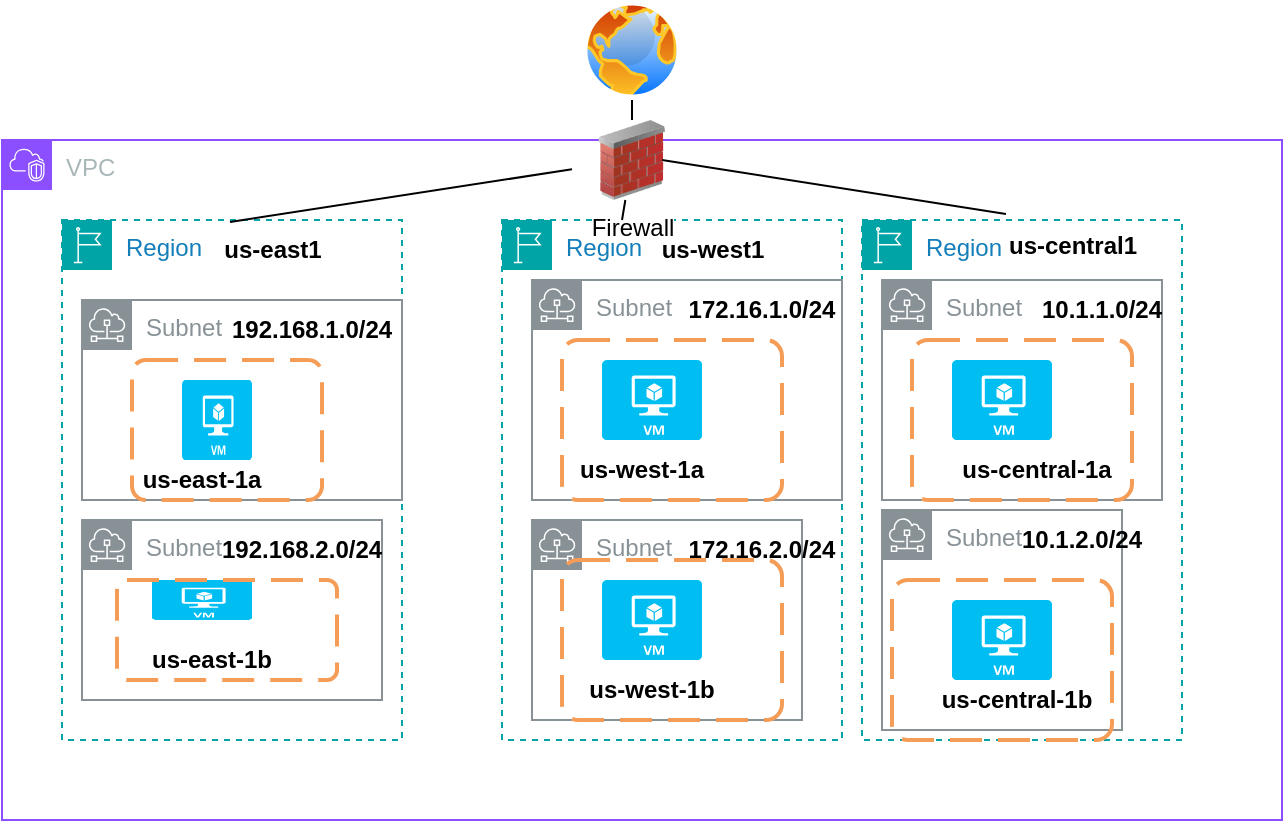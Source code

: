 <mxfile version="23.1.4" type="github">
  <diagram name="Page-1" id="e0j-2WpDGi7toJolEdjf">
    <mxGraphModel dx="1120" dy="1526" grid="1" gridSize="10" guides="1" tooltips="1" connect="1" arrows="1" fold="1" page="1" pageScale="1" pageWidth="850" pageHeight="1100" math="0" shadow="0">
      <root>
        <mxCell id="0" />
        <mxCell id="1" parent="0" />
        <mxCell id="qC_G28TIIL23d4t8zbNU-2" value="VPC" style="points=[[0,0],[0.25,0],[0.5,0],[0.75,0],[1,0],[1,0.25],[1,0.5],[1,0.75],[1,1],[0.75,1],[0.5,1],[0.25,1],[0,1],[0,0.75],[0,0.5],[0,0.25]];outlineConnect=0;gradientColor=none;html=1;whiteSpace=wrap;fontSize=12;fontStyle=0;container=1;pointerEvents=0;collapsible=0;recursiveResize=0;shape=mxgraph.aws4.group;grIcon=mxgraph.aws4.group_vpc2;strokeColor=#8C4FFF;fillColor=none;verticalAlign=top;align=left;spacingLeft=30;fontColor=#AAB7B8;dashed=0;" vertex="1" parent="1">
          <mxGeometry x="70" y="-50" width="640" height="340" as="geometry" />
        </mxCell>
        <mxCell id="qC_G28TIIL23d4t8zbNU-4" value="Region" style="points=[[0,0],[0.25,0],[0.5,0],[0.75,0],[1,0],[1,0.25],[1,0.5],[1,0.75],[1,1],[0.75,1],[0.5,1],[0.25,1],[0,1],[0,0.75],[0,0.5],[0,0.25]];outlineConnect=0;gradientColor=none;html=1;whiteSpace=wrap;fontSize=12;fontStyle=0;container=1;pointerEvents=0;collapsible=0;recursiveResize=0;shape=mxgraph.aws4.group;grIcon=mxgraph.aws4.group_region;strokeColor=#00A4A6;fillColor=none;verticalAlign=top;align=left;spacingLeft=30;fontColor=#147EBA;dashed=1;" vertex="1" parent="qC_G28TIIL23d4t8zbNU-2">
          <mxGeometry x="30" y="40" width="170" height="260" as="geometry" />
        </mxCell>
        <mxCell id="qC_G28TIIL23d4t8zbNU-7" value="Subnet" style="sketch=0;outlineConnect=0;gradientColor=none;html=1;whiteSpace=wrap;fontSize=12;fontStyle=0;shape=mxgraph.aws4.group;grIcon=mxgraph.aws4.group_subnet;strokeColor=#879196;fillColor=none;verticalAlign=top;align=left;spacingLeft=30;fontColor=#879196;dashed=0;" vertex="1" parent="qC_G28TIIL23d4t8zbNU-4">
          <mxGeometry x="10" y="40" width="160" height="100" as="geometry" />
        </mxCell>
        <mxCell id="qC_G28TIIL23d4t8zbNU-8" value="Subnet" style="sketch=0;outlineConnect=0;gradientColor=none;html=1;whiteSpace=wrap;fontSize=12;fontStyle=0;shape=mxgraph.aws4.group;grIcon=mxgraph.aws4.group_subnet;strokeColor=#879196;fillColor=none;verticalAlign=top;align=left;spacingLeft=30;fontColor=#879196;dashed=0;" vertex="1" parent="qC_G28TIIL23d4t8zbNU-4">
          <mxGeometry x="10" y="150" width="150" height="90" as="geometry" />
        </mxCell>
        <mxCell id="qC_G28TIIL23d4t8zbNU-13" value="" style="verticalLabelPosition=bottom;html=1;verticalAlign=top;align=center;strokeColor=none;fillColor=#00BEF2;shape=mxgraph.azure.virtual_machine;" vertex="1" parent="qC_G28TIIL23d4t8zbNU-4">
          <mxGeometry x="60" y="80" width="35" height="40" as="geometry" />
        </mxCell>
        <mxCell id="qC_G28TIIL23d4t8zbNU-15" value="" style="verticalLabelPosition=bottom;html=1;verticalAlign=top;align=center;strokeColor=none;fillColor=#00BEF2;shape=mxgraph.azure.virtual_machine;" vertex="1" parent="qC_G28TIIL23d4t8zbNU-4">
          <mxGeometry x="45" y="180" width="50" height="20" as="geometry" />
        </mxCell>
        <mxCell id="qC_G28TIIL23d4t8zbNU-23" value="&lt;b&gt;us-east1&lt;/b&gt;" style="text;html=1;align=center;verticalAlign=middle;resizable=0;points=[];autosize=1;strokeColor=none;fillColor=none;" vertex="1" parent="qC_G28TIIL23d4t8zbNU-4">
          <mxGeometry x="70" width="70" height="30" as="geometry" />
        </mxCell>
        <mxCell id="qC_G28TIIL23d4t8zbNU-26" value="&lt;b&gt;192.168.1.0/24&lt;/b&gt;" style="text;html=1;align=center;verticalAlign=middle;whiteSpace=wrap;rounded=0;" vertex="1" parent="qC_G28TIIL23d4t8zbNU-4">
          <mxGeometry x="95" y="40" width="60" height="30" as="geometry" />
        </mxCell>
        <mxCell id="qC_G28TIIL23d4t8zbNU-27" value="&lt;b style=&quot;border-color: var(--border-color);&quot;&gt;us-east-1a&lt;/b&gt;" style="text;html=1;align=center;verticalAlign=middle;whiteSpace=wrap;rounded=0;" vertex="1" parent="qC_G28TIIL23d4t8zbNU-4">
          <mxGeometry x="30" y="120" width="80" height="20" as="geometry" />
        </mxCell>
        <mxCell id="qC_G28TIIL23d4t8zbNU-28" value="&lt;b style=&quot;border-color: var(--border-color);&quot;&gt;us-east-1b&lt;/b&gt;" style="text;html=1;align=center;verticalAlign=middle;whiteSpace=wrap;rounded=0;" vertex="1" parent="qC_G28TIIL23d4t8zbNU-4">
          <mxGeometry x="35" y="210" width="80" height="20" as="geometry" />
        </mxCell>
        <mxCell id="qC_G28TIIL23d4t8zbNU-45" value="" style="rounded=1;arcSize=10;dashed=1;strokeColor=#F59D56;fillColor=none;gradientColor=none;dashPattern=8 4;strokeWidth=2;" vertex="1" parent="qC_G28TIIL23d4t8zbNU-4">
          <mxGeometry x="35" y="70" width="95" height="70" as="geometry" />
        </mxCell>
        <mxCell id="qC_G28TIIL23d4t8zbNU-46" value="" style="rounded=1;arcSize=10;dashed=1;strokeColor=#F59D56;fillColor=none;gradientColor=none;dashPattern=8 4;strokeWidth=2;" vertex="1" parent="qC_G28TIIL23d4t8zbNU-4">
          <mxGeometry x="27.5" y="180" width="110" height="50" as="geometry" />
        </mxCell>
        <mxCell id="qC_G28TIIL23d4t8zbNU-54" value="&lt;b&gt;192.168.2.0/24&lt;/b&gt;" style="text;html=1;align=center;verticalAlign=middle;whiteSpace=wrap;rounded=0;" vertex="1" parent="qC_G28TIIL23d4t8zbNU-4">
          <mxGeometry x="90" y="150" width="60" height="30" as="geometry" />
        </mxCell>
        <mxCell id="qC_G28TIIL23d4t8zbNU-5" value="Region" style="points=[[0,0],[0.25,0],[0.5,0],[0.75,0],[1,0],[1,0.25],[1,0.5],[1,0.75],[1,1],[0.75,1],[0.5,1],[0.25,1],[0,1],[0,0.75],[0,0.5],[0,0.25]];outlineConnect=0;gradientColor=none;html=1;whiteSpace=wrap;fontSize=12;fontStyle=0;container=1;pointerEvents=0;collapsible=0;recursiveResize=0;shape=mxgraph.aws4.group;grIcon=mxgraph.aws4.group_region;strokeColor=#00A4A6;fillColor=none;verticalAlign=top;align=left;spacingLeft=30;fontColor=#147EBA;dashed=1;" vertex="1" parent="qC_G28TIIL23d4t8zbNU-2">
          <mxGeometry x="250" y="40" width="170" height="260" as="geometry" />
        </mxCell>
        <mxCell id="qC_G28TIIL23d4t8zbNU-9" value="Subnet" style="sketch=0;outlineConnect=0;gradientColor=none;html=1;whiteSpace=wrap;fontSize=12;fontStyle=0;shape=mxgraph.aws4.group;grIcon=mxgraph.aws4.group_subnet;strokeColor=#879196;fillColor=none;verticalAlign=top;align=left;spacingLeft=30;fontColor=#879196;dashed=0;" vertex="1" parent="qC_G28TIIL23d4t8zbNU-5">
          <mxGeometry x="15" y="30" width="155" height="110" as="geometry" />
        </mxCell>
        <mxCell id="qC_G28TIIL23d4t8zbNU-10" value="Subnet" style="sketch=0;outlineConnect=0;gradientColor=none;html=1;whiteSpace=wrap;fontSize=12;fontStyle=0;shape=mxgraph.aws4.group;grIcon=mxgraph.aws4.group_subnet;strokeColor=#879196;fillColor=none;verticalAlign=top;align=left;spacingLeft=30;fontColor=#879196;dashed=0;" vertex="1" parent="qC_G28TIIL23d4t8zbNU-5">
          <mxGeometry x="15" y="150" width="135" height="100" as="geometry" />
        </mxCell>
        <mxCell id="qC_G28TIIL23d4t8zbNU-16" value="" style="verticalLabelPosition=bottom;html=1;verticalAlign=top;align=center;strokeColor=none;fillColor=#00BEF2;shape=mxgraph.azure.virtual_machine;" vertex="1" parent="qC_G28TIIL23d4t8zbNU-5">
          <mxGeometry x="50" y="70" width="50" height="40" as="geometry" />
        </mxCell>
        <mxCell id="qC_G28TIIL23d4t8zbNU-17" value="" style="verticalLabelPosition=bottom;html=1;verticalAlign=top;align=center;strokeColor=none;fillColor=#00BEF2;shape=mxgraph.azure.virtual_machine;" vertex="1" parent="qC_G28TIIL23d4t8zbNU-5">
          <mxGeometry x="50" y="180" width="50" height="40" as="geometry" />
        </mxCell>
        <mxCell id="qC_G28TIIL23d4t8zbNU-24" value="&lt;b&gt;us-west1&lt;/b&gt;" style="text;html=1;align=center;verticalAlign=middle;resizable=0;points=[];autosize=1;strokeColor=none;fillColor=none;" vertex="1" parent="qC_G28TIIL23d4t8zbNU-5">
          <mxGeometry x="70" width="70" height="30" as="geometry" />
        </mxCell>
        <mxCell id="qC_G28TIIL23d4t8zbNU-31" value="&lt;b&gt;172.16.1.0/24&lt;/b&gt;" style="text;html=1;align=center;verticalAlign=middle;whiteSpace=wrap;rounded=0;" vertex="1" parent="qC_G28TIIL23d4t8zbNU-5">
          <mxGeometry x="100" y="30" width="60" height="30" as="geometry" />
        </mxCell>
        <mxCell id="qC_G28TIIL23d4t8zbNU-32" value="&lt;b&gt;us-west-1a&lt;/b&gt;" style="text;html=1;align=center;verticalAlign=middle;whiteSpace=wrap;rounded=0;" vertex="1" parent="qC_G28TIIL23d4t8zbNU-5">
          <mxGeometry x="30" y="110" width="80" height="30" as="geometry" />
        </mxCell>
        <mxCell id="qC_G28TIIL23d4t8zbNU-33" value="&lt;b&gt;us-west-1b&lt;/b&gt;" style="text;html=1;align=center;verticalAlign=middle;whiteSpace=wrap;rounded=0;" vertex="1" parent="qC_G28TIIL23d4t8zbNU-5">
          <mxGeometry x="35" y="220" width="80" height="30" as="geometry" />
        </mxCell>
        <mxCell id="qC_G28TIIL23d4t8zbNU-41" value="" style="rounded=1;arcSize=10;dashed=1;strokeColor=#F59D56;fillColor=none;gradientColor=none;dashPattern=8 4;strokeWidth=2;" vertex="1" parent="qC_G28TIIL23d4t8zbNU-5">
          <mxGeometry x="30" y="60" width="110" height="80" as="geometry" />
        </mxCell>
        <mxCell id="qC_G28TIIL23d4t8zbNU-42" value="" style="rounded=1;arcSize=10;dashed=1;strokeColor=#F59D56;fillColor=none;gradientColor=none;dashPattern=8 4;strokeWidth=2;" vertex="1" parent="qC_G28TIIL23d4t8zbNU-5">
          <mxGeometry x="30" y="170" width="110" height="80" as="geometry" />
        </mxCell>
        <mxCell id="qC_G28TIIL23d4t8zbNU-55" value="&lt;b&gt;172.16.2.0/24&lt;/b&gt;" style="text;html=1;align=center;verticalAlign=middle;whiteSpace=wrap;rounded=0;" vertex="1" parent="qC_G28TIIL23d4t8zbNU-5">
          <mxGeometry x="100" y="150" width="60" height="30" as="geometry" />
        </mxCell>
        <mxCell id="qC_G28TIIL23d4t8zbNU-6" value="Region" style="points=[[0,0],[0.25,0],[0.5,0],[0.75,0],[1,0],[1,0.25],[1,0.5],[1,0.75],[1,1],[0.75,1],[0.5,1],[0.25,1],[0,1],[0,0.75],[0,0.5],[0,0.25]];outlineConnect=0;gradientColor=none;html=1;whiteSpace=wrap;fontSize=12;fontStyle=0;container=1;pointerEvents=0;collapsible=0;recursiveResize=0;shape=mxgraph.aws4.group;grIcon=mxgraph.aws4.group_region;strokeColor=#00A4A6;fillColor=none;verticalAlign=top;align=left;spacingLeft=30;fontColor=#147EBA;dashed=1;" vertex="1" parent="qC_G28TIIL23d4t8zbNU-2">
          <mxGeometry x="430" y="40" width="160" height="260" as="geometry" />
        </mxCell>
        <mxCell id="qC_G28TIIL23d4t8zbNU-11" value="Subnet" style="sketch=0;outlineConnect=0;gradientColor=none;html=1;whiteSpace=wrap;fontSize=12;fontStyle=0;shape=mxgraph.aws4.group;grIcon=mxgraph.aws4.group_subnet;strokeColor=#879196;fillColor=none;verticalAlign=top;align=left;spacingLeft=30;fontColor=#879196;dashed=0;" vertex="1" parent="qC_G28TIIL23d4t8zbNU-6">
          <mxGeometry x="10" y="30" width="140" height="110" as="geometry" />
        </mxCell>
        <mxCell id="qC_G28TIIL23d4t8zbNU-12" value="Subnet" style="sketch=0;outlineConnect=0;gradientColor=none;html=1;whiteSpace=wrap;fontSize=12;fontStyle=0;shape=mxgraph.aws4.group;grIcon=mxgraph.aws4.group_subnet;strokeColor=#879196;fillColor=none;verticalAlign=top;align=left;spacingLeft=30;fontColor=#879196;dashed=0;" vertex="1" parent="qC_G28TIIL23d4t8zbNU-6">
          <mxGeometry x="10" y="145" width="120" height="110" as="geometry" />
        </mxCell>
        <mxCell id="qC_G28TIIL23d4t8zbNU-18" value="" style="verticalLabelPosition=bottom;html=1;verticalAlign=top;align=center;strokeColor=none;fillColor=#00BEF2;shape=mxgraph.azure.virtual_machine;" vertex="1" parent="qC_G28TIIL23d4t8zbNU-6">
          <mxGeometry x="45" y="70" width="50" height="40" as="geometry" />
        </mxCell>
        <mxCell id="qC_G28TIIL23d4t8zbNU-19" value="" style="verticalLabelPosition=bottom;html=1;verticalAlign=top;align=center;strokeColor=none;fillColor=#00BEF2;shape=mxgraph.azure.virtual_machine;" vertex="1" parent="qC_G28TIIL23d4t8zbNU-6">
          <mxGeometry x="45" y="190" width="50" height="40" as="geometry" />
        </mxCell>
        <mxCell id="qC_G28TIIL23d4t8zbNU-25" value="&lt;b&gt;us-central1&lt;/b&gt;" style="text;html=1;align=center;verticalAlign=middle;resizable=0;points=[];autosize=1;strokeColor=none;fillColor=none;" vertex="1" parent="qC_G28TIIL23d4t8zbNU-6">
          <mxGeometry x="60" y="-2" width="90" height="30" as="geometry" />
        </mxCell>
        <mxCell id="qC_G28TIIL23d4t8zbNU-34" value="&lt;b&gt;10.1.1.0/24&lt;/b&gt;" style="text;html=1;align=center;verticalAlign=middle;whiteSpace=wrap;rounded=0;" vertex="1" parent="qC_G28TIIL23d4t8zbNU-6">
          <mxGeometry x="90" y="30" width="60" height="30" as="geometry" />
        </mxCell>
        <mxCell id="qC_G28TIIL23d4t8zbNU-36" value="&lt;b&gt;us-central-1a&lt;/b&gt;" style="text;html=1;align=center;verticalAlign=middle;whiteSpace=wrap;rounded=0;" vertex="1" parent="qC_G28TIIL23d4t8zbNU-6">
          <mxGeometry x="45" y="110" width="85" height="30" as="geometry" />
        </mxCell>
        <mxCell id="qC_G28TIIL23d4t8zbNU-37" value="&lt;b&gt;us-central-1b&lt;/b&gt;" style="text;html=1;align=center;verticalAlign=middle;whiteSpace=wrap;rounded=0;" vertex="1" parent="qC_G28TIIL23d4t8zbNU-6">
          <mxGeometry x="35" y="225" width="85" height="30" as="geometry" />
        </mxCell>
        <mxCell id="qC_G28TIIL23d4t8zbNU-43" value="" style="rounded=1;arcSize=10;dashed=1;strokeColor=#F59D56;fillColor=none;gradientColor=none;dashPattern=8 4;strokeWidth=2;" vertex="1" parent="qC_G28TIIL23d4t8zbNU-6">
          <mxGeometry x="25" y="60" width="110" height="80" as="geometry" />
        </mxCell>
        <mxCell id="qC_G28TIIL23d4t8zbNU-44" value="" style="rounded=1;arcSize=10;dashed=1;strokeColor=#F59D56;fillColor=none;gradientColor=none;dashPattern=8 4;strokeWidth=2;" vertex="1" parent="qC_G28TIIL23d4t8zbNU-6">
          <mxGeometry x="15" y="180" width="110" height="80" as="geometry" />
        </mxCell>
        <mxCell id="qC_G28TIIL23d4t8zbNU-56" value="&lt;b&gt;10.1.2.0/24&lt;/b&gt;" style="text;html=1;align=center;verticalAlign=middle;whiteSpace=wrap;rounded=0;" vertex="1" parent="qC_G28TIIL23d4t8zbNU-6">
          <mxGeometry x="80" y="145" width="60" height="30" as="geometry" />
        </mxCell>
        <mxCell id="qC_G28TIIL23d4t8zbNU-20" value="Firewall" style="image;html=1;image=img/lib/clip_art/networking/Firewall_02_128x128.png" vertex="1" parent="qC_G28TIIL23d4t8zbNU-2">
          <mxGeometry x="285" y="-10" width="60" height="40" as="geometry" />
        </mxCell>
        <mxCell id="qC_G28TIIL23d4t8zbNU-49" value="" style="endArrow=none;html=1;rounded=0;exitX=0.353;exitY=0;exitDx=0;exitDy=0;exitPerimeter=0;" edge="1" parent="qC_G28TIIL23d4t8zbNU-2" source="qC_G28TIIL23d4t8zbNU-5" target="qC_G28TIIL23d4t8zbNU-20">
          <mxGeometry width="50" height="50" relative="1" as="geometry">
            <mxPoint x="330" y="150" as="sourcePoint" />
            <mxPoint x="380" y="100" as="targetPoint" />
          </mxGeometry>
        </mxCell>
        <mxCell id="qC_G28TIIL23d4t8zbNU-51" value="" style="endArrow=none;html=1;rounded=0;exitX=0.2;exitY=0.033;exitDx=0;exitDy=0;exitPerimeter=0;" edge="1" parent="qC_G28TIIL23d4t8zbNU-2" source="qC_G28TIIL23d4t8zbNU-23" target="qC_G28TIIL23d4t8zbNU-20">
          <mxGeometry width="50" height="50" relative="1" as="geometry">
            <mxPoint x="330" y="180" as="sourcePoint" />
            <mxPoint x="380" y="130" as="targetPoint" />
          </mxGeometry>
        </mxCell>
        <mxCell id="qC_G28TIIL23d4t8zbNU-53" value="" style="endArrow=none;html=1;rounded=0;entryX=0.133;entryY=-0.033;entryDx=0;entryDy=0;entryPerimeter=0;exitX=0.75;exitY=0.5;exitDx=0;exitDy=0;exitPerimeter=0;" edge="1" parent="qC_G28TIIL23d4t8zbNU-2" source="qC_G28TIIL23d4t8zbNU-20" target="qC_G28TIIL23d4t8zbNU-25">
          <mxGeometry width="50" height="50" relative="1" as="geometry">
            <mxPoint x="330" y="180" as="sourcePoint" />
            <mxPoint x="380" y="130" as="targetPoint" />
          </mxGeometry>
        </mxCell>
        <mxCell id="qC_G28TIIL23d4t8zbNU-22" value="" style="image;aspect=fixed;perimeter=ellipsePerimeter;html=1;align=center;shadow=0;dashed=0;spacingTop=3;image=img/lib/active_directory/internet_globe.svg;" vertex="1" parent="1">
          <mxGeometry x="360" y="-120" width="50" height="50" as="geometry" />
        </mxCell>
        <mxCell id="qC_G28TIIL23d4t8zbNU-48" value="" style="endArrow=none;html=1;rounded=0;entryX=0.5;entryY=1;entryDx=0;entryDy=0;" edge="1" parent="1" source="qC_G28TIIL23d4t8zbNU-20" target="qC_G28TIIL23d4t8zbNU-22">
          <mxGeometry width="50" height="50" relative="1" as="geometry">
            <mxPoint x="400" y="130" as="sourcePoint" />
            <mxPoint x="450" y="80" as="targetPoint" />
          </mxGeometry>
        </mxCell>
      </root>
    </mxGraphModel>
  </diagram>
</mxfile>
